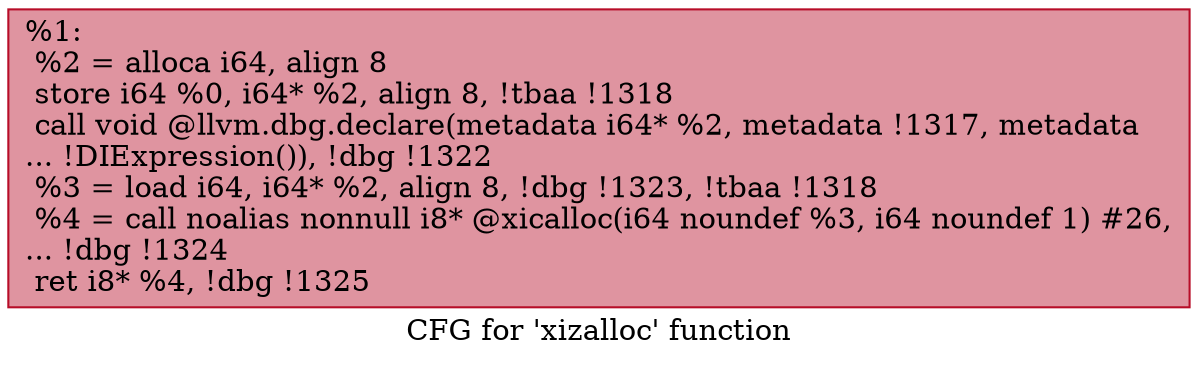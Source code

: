 digraph "CFG for 'xizalloc' function" {
	label="CFG for 'xizalloc' function";

	Node0x114ac40 [shape=record,color="#b70d28ff", style=filled, fillcolor="#b70d2870",label="{%1:\l  %2 = alloca i64, align 8\l  store i64 %0, i64* %2, align 8, !tbaa !1318\l  call void @llvm.dbg.declare(metadata i64* %2, metadata !1317, metadata\l... !DIExpression()), !dbg !1322\l  %3 = load i64, i64* %2, align 8, !dbg !1323, !tbaa !1318\l  %4 = call noalias nonnull i8* @xicalloc(i64 noundef %3, i64 noundef 1) #26,\l... !dbg !1324\l  ret i8* %4, !dbg !1325\l}"];
}
